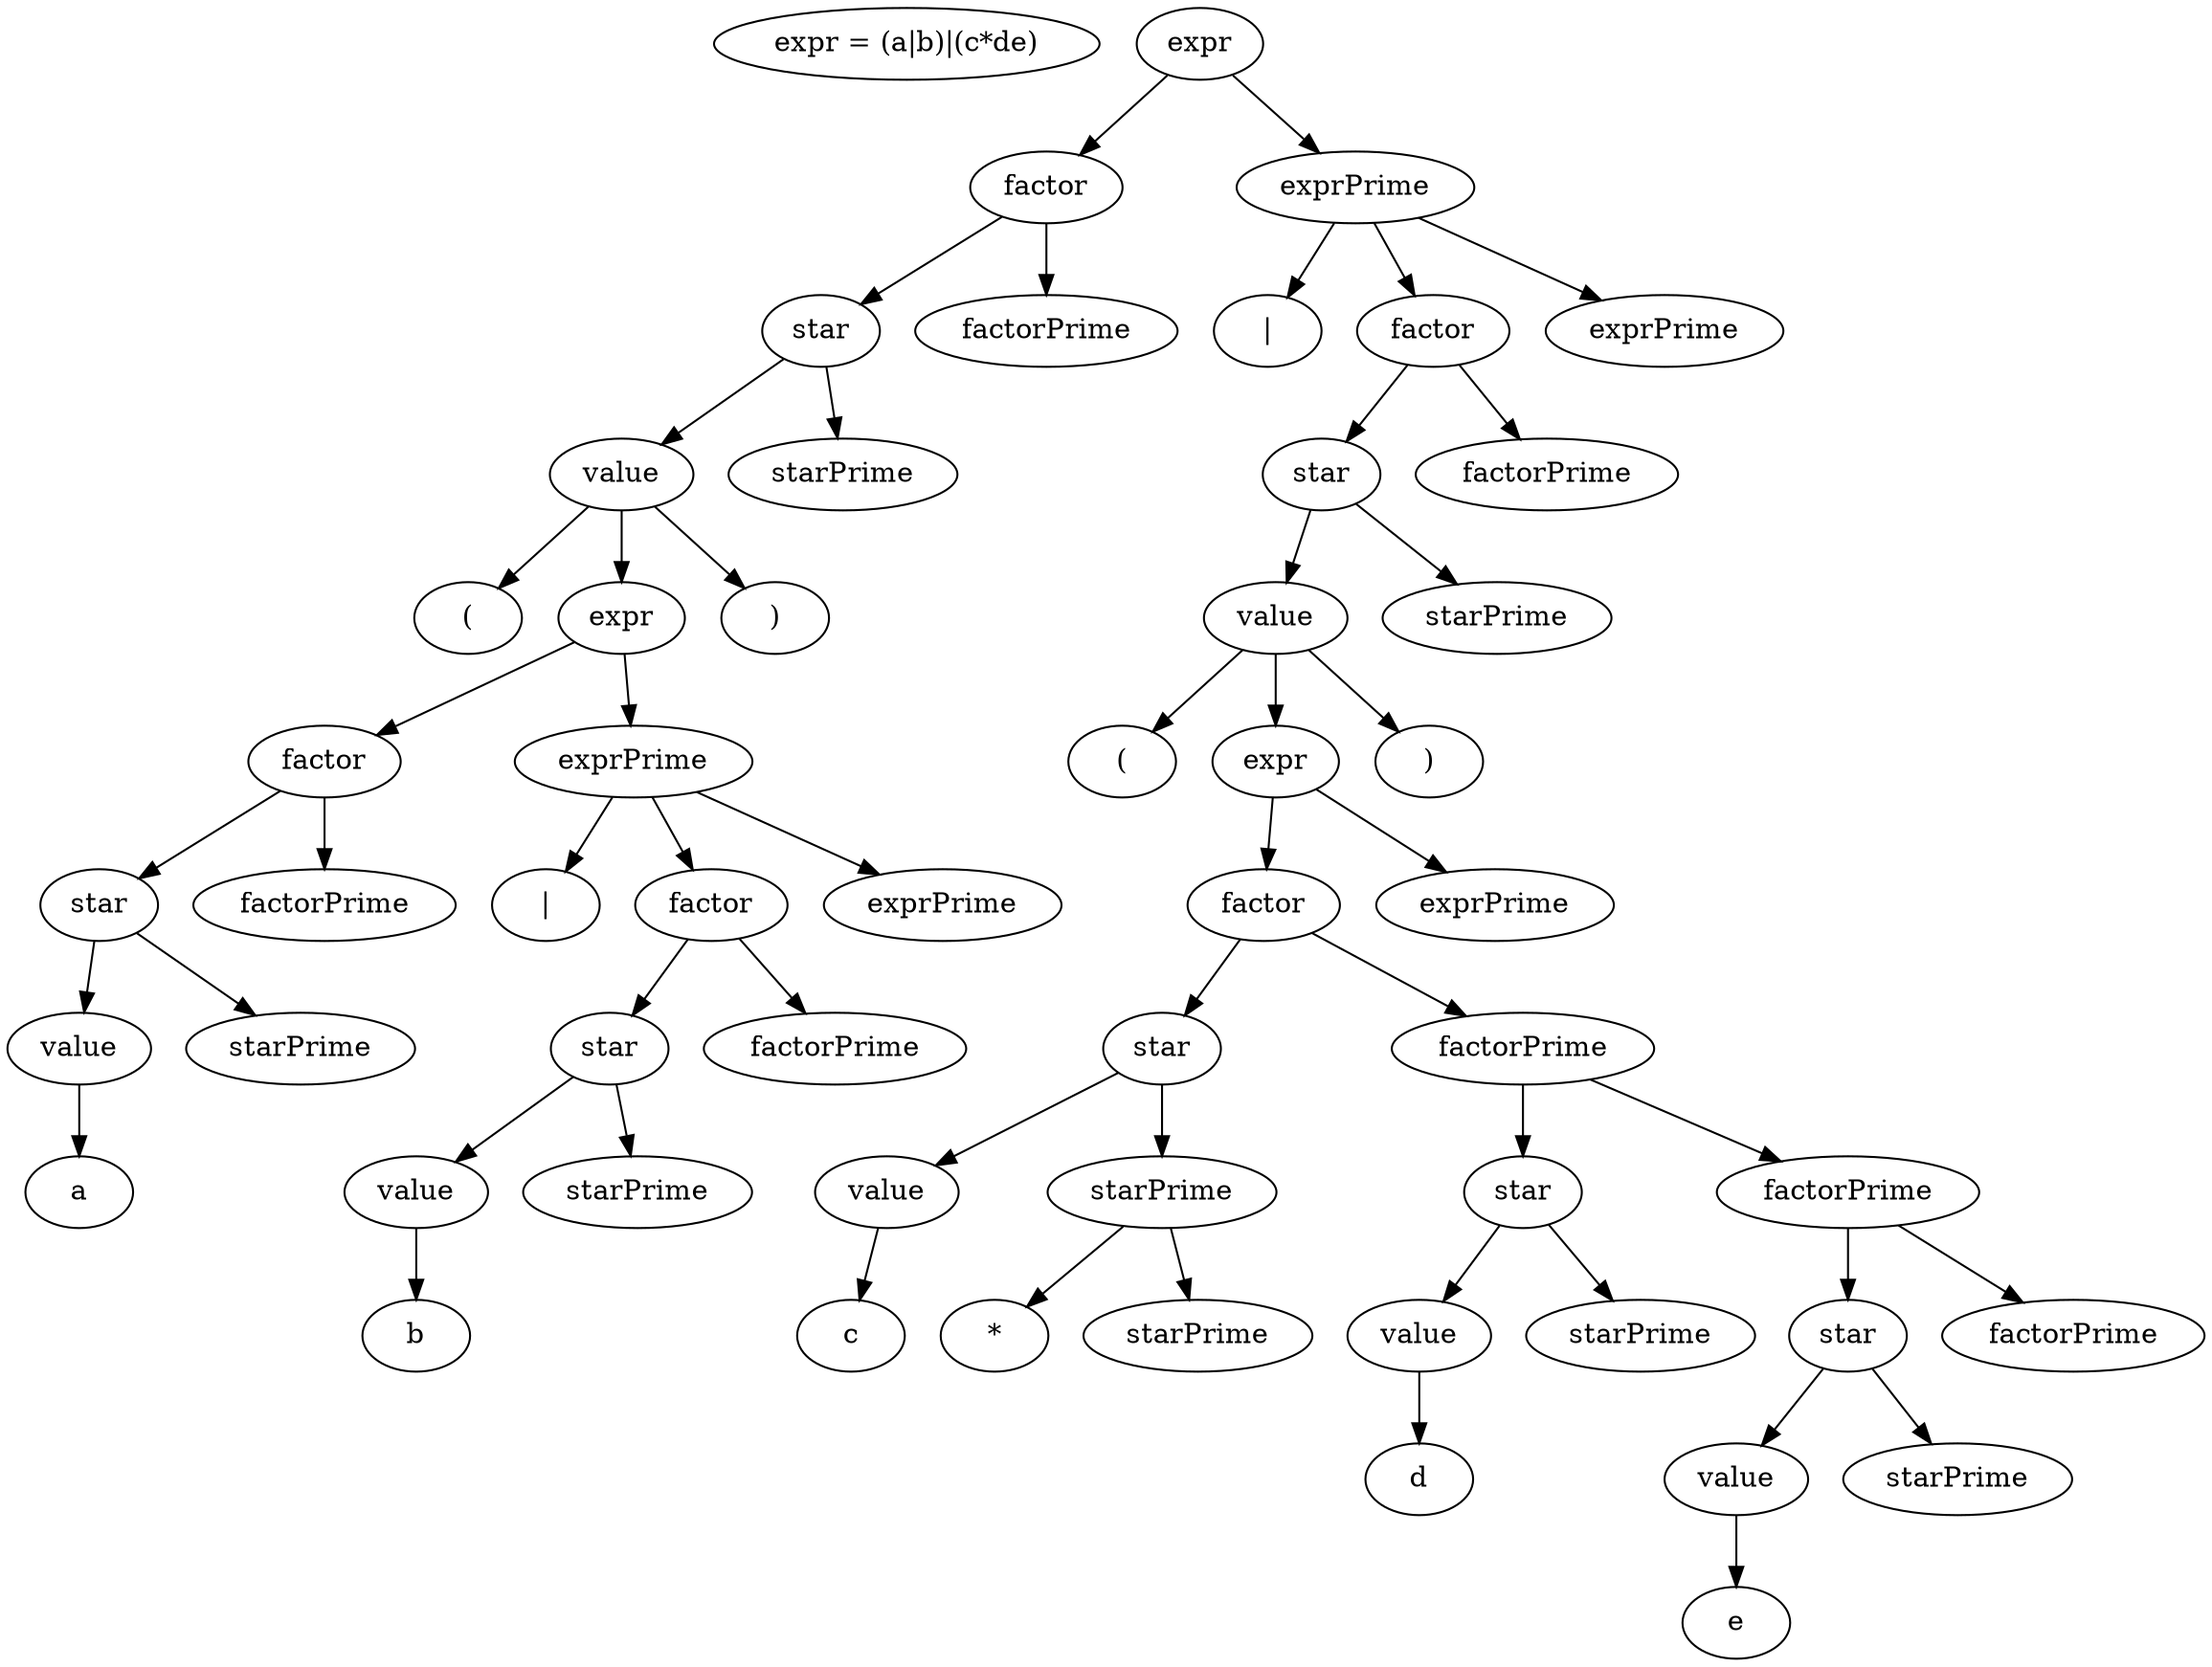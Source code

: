 digraph G {
E [label="expr = (a|b)|(c*de)"];
0 [label="expr"];
1 [label="factor"];
2 [label="star"];
3 [label="value"];
4 [label="("];
6 [label="expr"];
7 [label="factor"];
8 [label="star"];
9 [label="value"];
10 [label="a"];
12 [label="starPrime"];
14 [label="factorPrime"];
16 [label="exprPrime"];
17 [label="|"];
19 [label="factor"];
20 [label="star"];
21 [label="value"];
22 [label="b"];
24 [label="starPrime"];
26 [label="factorPrime"];
29 [label="exprPrime"];
32 [label=")"];
34 [label="starPrime"];
36 [label="factorPrime"];
38 [label="exprPrime"];
39 [label="|"];
41 [label="factor"];
42 [label="star"];
43 [label="value"];
44 [label="("];
46 [label="expr"];
47 [label="factor"];
48 [label="star"];
49 [label="value"];
50 [label="c"];
52 [label="starPrime"];
53 [label="*"];
55 [label="starPrime"];
57 [label="factorPrime"];
58 [label="star"];
59 [label="value"];
60 [label="d"];
62 [label="starPrime"];
64 [label="factorPrime"];
65 [label="star"];
66 [label="value"];
67 [label="e"];
69 [label="starPrime"];
71 [label="factorPrime"];
73 [label="exprPrime"];
76 [label=")"];
78 [label="starPrime"];
80 [label="factorPrime"];
83 [label="exprPrime"];
0 -> 1;
0 -> 38;
1 -> 2;
1 -> 36;
2 -> 34;
2 -> 3;
3 -> 32;
3 -> 4;
3 -> 6;
6 -> 16;
6 -> 7;
7 -> 8;
7 -> 14;
8 -> 9;
8 -> 12;
9 -> 10;
16 -> 17;
16 -> 19;
16 -> 29;
19 -> 20;
19 -> 26;
20 -> 21;
20 -> 24;
21 -> 22;
38 -> 83;
38 -> 39;
38 -> 41;
41 -> 80;
41 -> 42;
42 -> 43;
42 -> 78;
43 -> 44;
43 -> 76;
43 -> 46;
46 -> 73;
46 -> 47;
47 -> 48;
47 -> 57;
48 -> 49;
48 -> 52;
49 -> 50;
52 -> 53;
52 -> 55;
57 -> 64;
57 -> 58;
58 -> 59;
58 -> 62;
59 -> 60;
64 -> 65;
64 -> 71;
65 -> 66;
65 -> 69;
66 -> 67;
}
